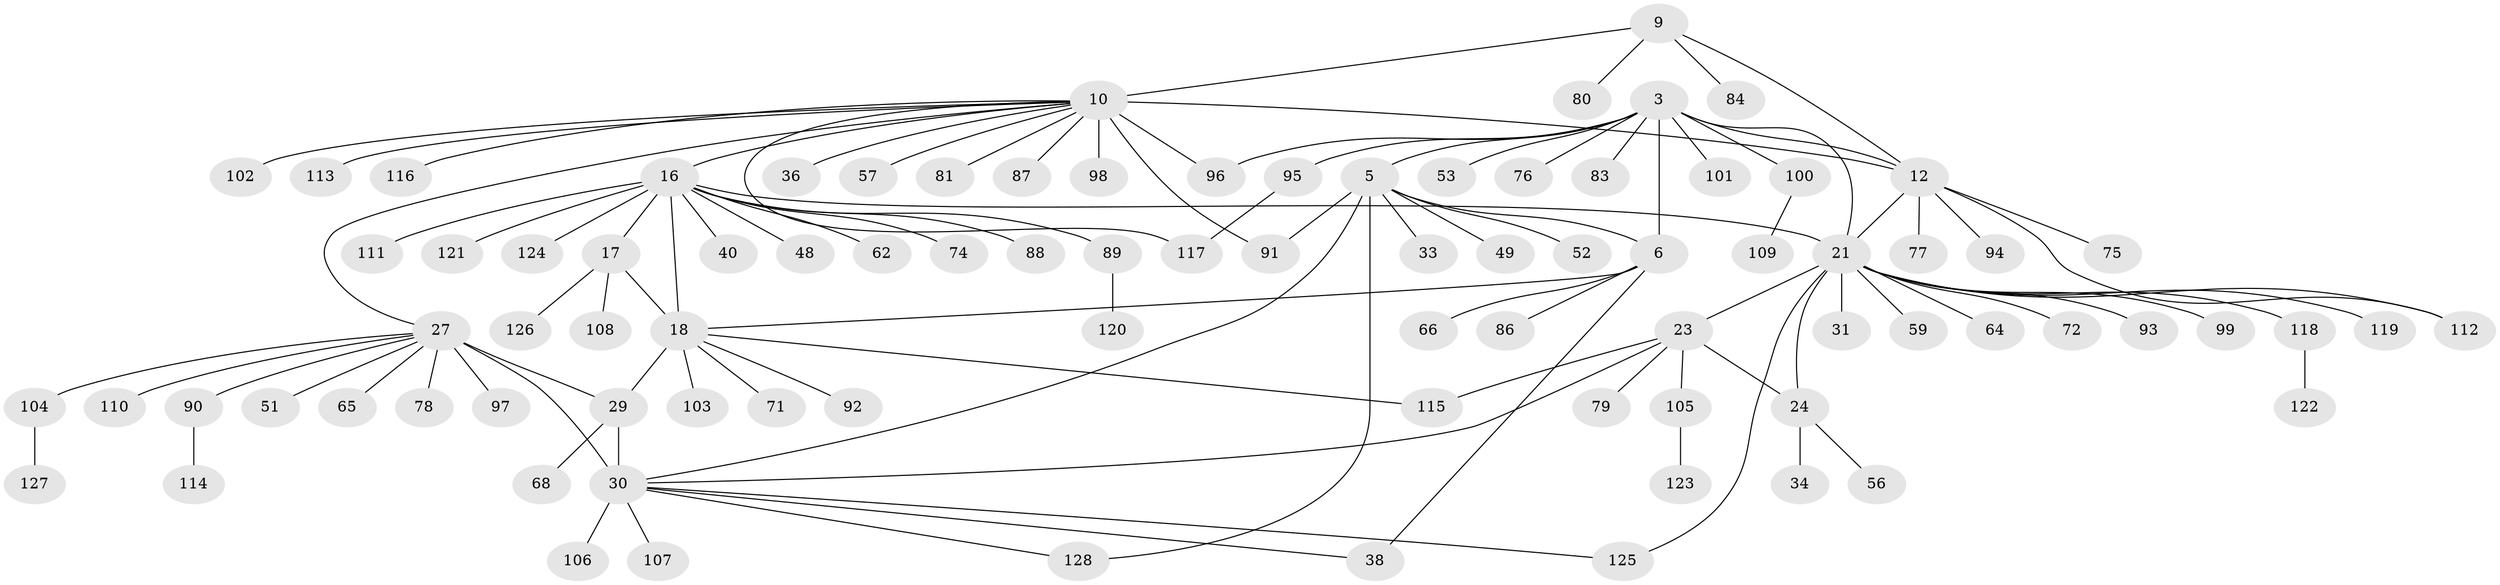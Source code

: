 // original degree distribution, {9: 0.0546875, 5: 0.0234375, 10: 0.015625, 7: 0.0546875, 11: 0.0078125, 6: 0.03125, 13: 0.0078125, 8: 0.0234375, 12: 0.0078125, 14: 0.0078125, 1: 0.515625, 2: 0.203125, 3: 0.0390625, 4: 0.0078125}
// Generated by graph-tools (version 1.1) at 2025/58/03/04/25 21:58:46]
// undirected, 89 vertices, 107 edges
graph export_dot {
graph [start="1"]
  node [color=gray90,style=filled];
  3 [super="+1"];
  5;
  6 [super="+4+2"];
  9 [super="+8"];
  10 [super="+7"];
  12 [super="+11"];
  16 [super="+13"];
  17 [super="+15"];
  18 [super="+14"];
  21 [super="+19"];
  23 [super="+22"];
  24 [super="+20"];
  27 [super="+26"];
  29 [super="+28"];
  30 [super="+25"];
  31;
  33;
  34;
  36;
  38 [super="+35"];
  40;
  48;
  49;
  51;
  52 [super="+43"];
  53;
  56;
  57;
  59 [super="+47"];
  62 [super="+44"];
  64;
  65;
  66;
  68;
  71;
  72;
  74;
  75;
  76;
  77 [super="+37"];
  78 [super="+60"];
  79;
  80;
  81;
  83;
  84;
  86 [super="+46"];
  87;
  88;
  89 [super="+85"];
  90 [super="+82"];
  91;
  92;
  93;
  94 [super="+70"];
  95;
  96;
  97 [super="+58"];
  98 [super="+32"];
  99;
  100 [super="+69"];
  101;
  102;
  103;
  104;
  105;
  106 [super="+50"];
  107;
  108;
  109;
  110;
  111;
  112;
  113 [super="+67"];
  114;
  115 [super="+55"];
  116;
  117;
  118;
  119;
  120;
  121;
  122;
  123;
  124;
  125 [super="+41+42+45+54+61"];
  126;
  127;
  128 [super="+73"];
  3 -- 5 [weight=2];
  3 -- 6 [weight=6];
  3 -- 12;
  3 -- 53;
  3 -- 76;
  3 -- 96;
  3 -- 83;
  3 -- 101;
  3 -- 95;
  3 -- 21;
  3 -- 100;
  5 -- 6 [weight=3];
  5 -- 33;
  5 -- 49;
  5 -- 91;
  5 -- 30;
  5 -- 52;
  5 -- 128;
  6 -- 66;
  6 -- 18;
  6 -- 38;
  6 -- 86;
  9 -- 10 [weight=4];
  9 -- 12 [weight=4];
  9 -- 80;
  9 -- 84;
  10 -- 12 [weight=4];
  10 -- 81;
  10 -- 87;
  10 -- 91;
  10 -- 102;
  10 -- 116;
  10 -- 16;
  10 -- 96;
  10 -- 36;
  10 -- 117;
  10 -- 57;
  10 -- 27;
  10 -- 98;
  10 -- 113;
  12 -- 75;
  12 -- 112;
  12 -- 21;
  12 -- 77;
  12 -- 94;
  16 -- 17 [weight=4];
  16 -- 18 [weight=4];
  16 -- 40;
  16 -- 74;
  16 -- 88;
  16 -- 121;
  16 -- 124;
  16 -- 48;
  16 -- 111;
  16 -- 21;
  16 -- 89;
  16 -- 62;
  17 -- 18 [weight=4];
  17 -- 126;
  17 -- 108;
  18 -- 71;
  18 -- 103;
  18 -- 29;
  18 -- 115;
  18 -- 92;
  21 -- 23 [weight=4];
  21 -- 24 [weight=4];
  21 -- 64;
  21 -- 93;
  21 -- 118;
  21 -- 99;
  21 -- 72;
  21 -- 112;
  21 -- 119;
  21 -- 31;
  21 -- 125;
  21 -- 59;
  23 -- 24 [weight=4];
  23 -- 30;
  23 -- 105;
  23 -- 79;
  23 -- 115;
  24 -- 34;
  24 -- 56;
  27 -- 29 [weight=4];
  27 -- 30 [weight=4];
  27 -- 104;
  27 -- 65;
  27 -- 110;
  27 -- 51;
  27 -- 90;
  27 -- 97;
  27 -- 78;
  29 -- 30 [weight=4];
  29 -- 68;
  30 -- 107;
  30 -- 128;
  30 -- 125;
  30 -- 38;
  30 -- 106;
  89 -- 120;
  90 -- 114;
  95 -- 117;
  100 -- 109;
  104 -- 127;
  105 -- 123;
  118 -- 122;
}
